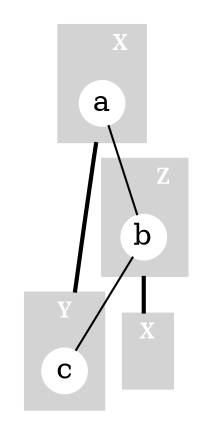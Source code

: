 graph M001 {

	compound=true;

	subgraph cluster0 {
		node [style=filled, shape=circle, color=white, height=0.02, width=0.01, margin=0.0];

		style=filled;
		color=lightgrey;

		fontcolor=white;
		fontname=bold;
		fontsize=10;

		label="	X";

		a;
	}

	subgraph cluster1 {
		node [style=filled, shape=circle, color=white, height=0.02, width=0.01, margin=0.0];

		style=filled;
		color=lightgrey;

		fontcolor=white;
		fontname=bold;
		fontsize=10;

		label="Y";

		c;
	}

	subgraph cluster2 {
		node [style=filled, shape=circle, color=white, height=0.02, width=0.01, margin=0.0];

		style=filled;
		color=lightgrey;

		fontcolor=white;
		fontname=bold;
		fontsize=10;

		label="	Z";

		b;
	}

	subgraph cluster3 {
		node [style=filled, shape=circle, color=white, height=0.02, width=0.01, margin=0.0];

		style=filled;
		color=lightgrey;

		fontcolor=white;
		fontname=bold;
		fontsize=10;

		label="X";

		cluster3 [style=invis, label="", height=0.02, width=0.01];
	}

	a -- c [ltail=cluster0, lhead=cluster1, penwidth=2, color=black];
	b -- cluster3 [ltail=cluster2, lhead=cluster3, penwidth=2, color=black];
	a -- b;
	b -- c;
}

